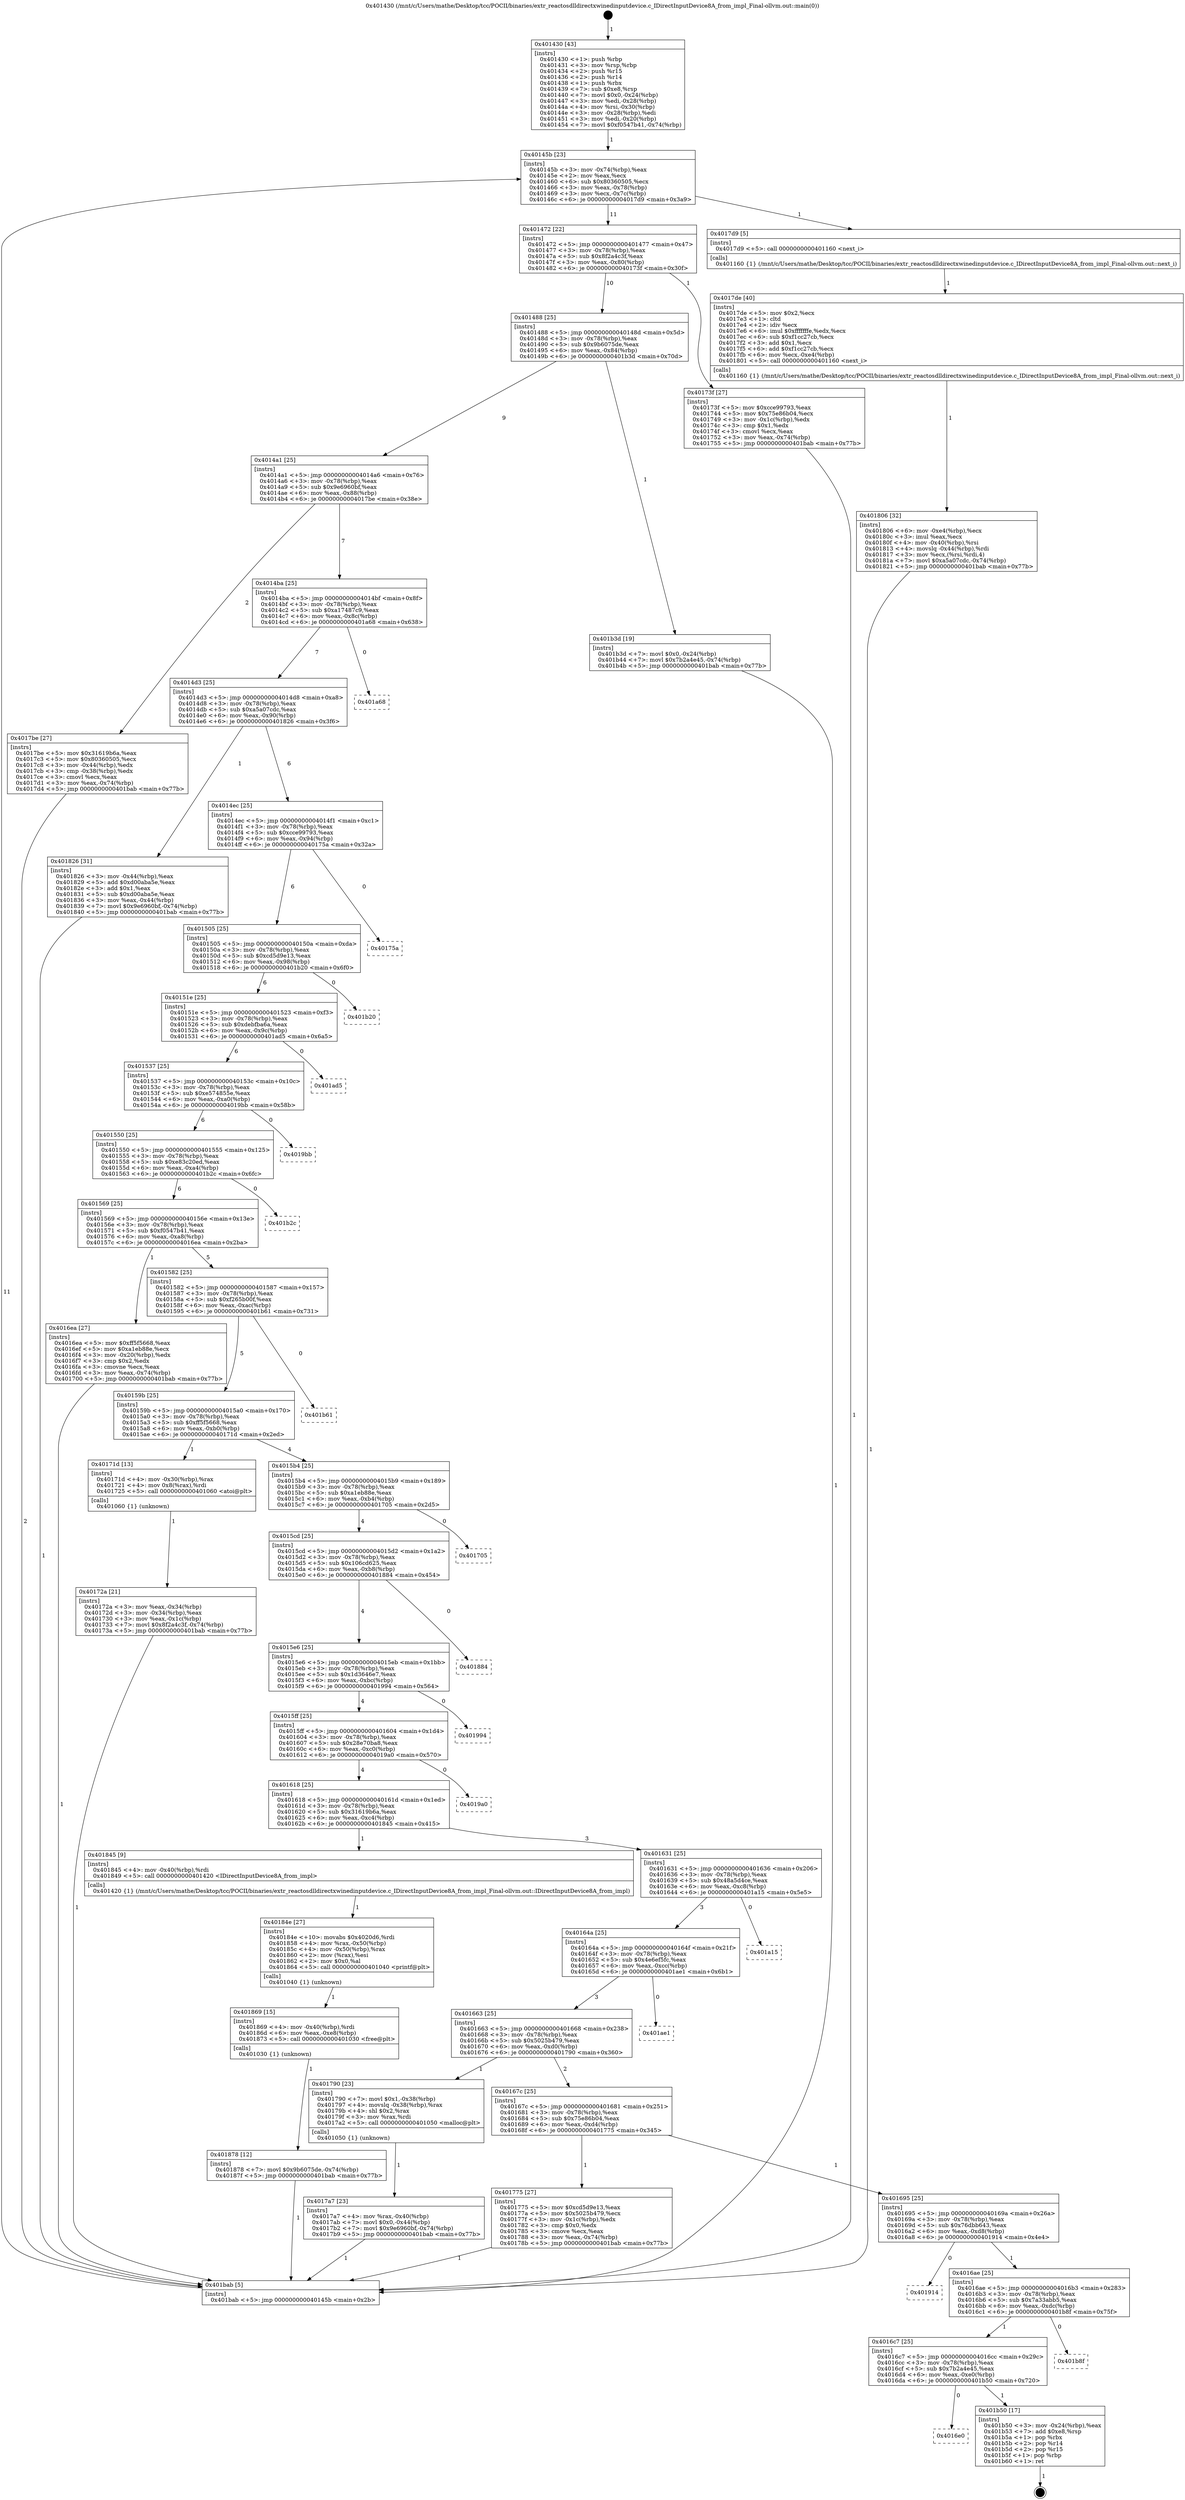 digraph "0x401430" {
  label = "0x401430 (/mnt/c/Users/mathe/Desktop/tcc/POCII/binaries/extr_reactosdlldirectxwinedinputdevice.c_IDirectInputDevice8A_from_impl_Final-ollvm.out::main(0))"
  labelloc = "t"
  node[shape=record]

  Entry [label="",width=0.3,height=0.3,shape=circle,fillcolor=black,style=filled]
  "0x40145b" [label="{
     0x40145b [23]\l
     | [instrs]\l
     &nbsp;&nbsp;0x40145b \<+3\>: mov -0x74(%rbp),%eax\l
     &nbsp;&nbsp;0x40145e \<+2\>: mov %eax,%ecx\l
     &nbsp;&nbsp;0x401460 \<+6\>: sub $0x80360505,%ecx\l
     &nbsp;&nbsp;0x401466 \<+3\>: mov %eax,-0x78(%rbp)\l
     &nbsp;&nbsp;0x401469 \<+3\>: mov %ecx,-0x7c(%rbp)\l
     &nbsp;&nbsp;0x40146c \<+6\>: je 00000000004017d9 \<main+0x3a9\>\l
  }"]
  "0x4017d9" [label="{
     0x4017d9 [5]\l
     | [instrs]\l
     &nbsp;&nbsp;0x4017d9 \<+5\>: call 0000000000401160 \<next_i\>\l
     | [calls]\l
     &nbsp;&nbsp;0x401160 \{1\} (/mnt/c/Users/mathe/Desktop/tcc/POCII/binaries/extr_reactosdlldirectxwinedinputdevice.c_IDirectInputDevice8A_from_impl_Final-ollvm.out::next_i)\l
  }"]
  "0x401472" [label="{
     0x401472 [22]\l
     | [instrs]\l
     &nbsp;&nbsp;0x401472 \<+5\>: jmp 0000000000401477 \<main+0x47\>\l
     &nbsp;&nbsp;0x401477 \<+3\>: mov -0x78(%rbp),%eax\l
     &nbsp;&nbsp;0x40147a \<+5\>: sub $0x8f2a4c3f,%eax\l
     &nbsp;&nbsp;0x40147f \<+3\>: mov %eax,-0x80(%rbp)\l
     &nbsp;&nbsp;0x401482 \<+6\>: je 000000000040173f \<main+0x30f\>\l
  }"]
  Exit [label="",width=0.3,height=0.3,shape=circle,fillcolor=black,style=filled,peripheries=2]
  "0x40173f" [label="{
     0x40173f [27]\l
     | [instrs]\l
     &nbsp;&nbsp;0x40173f \<+5\>: mov $0xcce99793,%eax\l
     &nbsp;&nbsp;0x401744 \<+5\>: mov $0x75e86b04,%ecx\l
     &nbsp;&nbsp;0x401749 \<+3\>: mov -0x1c(%rbp),%edx\l
     &nbsp;&nbsp;0x40174c \<+3\>: cmp $0x1,%edx\l
     &nbsp;&nbsp;0x40174f \<+3\>: cmovl %ecx,%eax\l
     &nbsp;&nbsp;0x401752 \<+3\>: mov %eax,-0x74(%rbp)\l
     &nbsp;&nbsp;0x401755 \<+5\>: jmp 0000000000401bab \<main+0x77b\>\l
  }"]
  "0x401488" [label="{
     0x401488 [25]\l
     | [instrs]\l
     &nbsp;&nbsp;0x401488 \<+5\>: jmp 000000000040148d \<main+0x5d\>\l
     &nbsp;&nbsp;0x40148d \<+3\>: mov -0x78(%rbp),%eax\l
     &nbsp;&nbsp;0x401490 \<+5\>: sub $0x9b6075de,%eax\l
     &nbsp;&nbsp;0x401495 \<+6\>: mov %eax,-0x84(%rbp)\l
     &nbsp;&nbsp;0x40149b \<+6\>: je 0000000000401b3d \<main+0x70d\>\l
  }"]
  "0x4016e0" [label="{
     0x4016e0\l
  }", style=dashed]
  "0x401b3d" [label="{
     0x401b3d [19]\l
     | [instrs]\l
     &nbsp;&nbsp;0x401b3d \<+7\>: movl $0x0,-0x24(%rbp)\l
     &nbsp;&nbsp;0x401b44 \<+7\>: movl $0x7b2a4e45,-0x74(%rbp)\l
     &nbsp;&nbsp;0x401b4b \<+5\>: jmp 0000000000401bab \<main+0x77b\>\l
  }"]
  "0x4014a1" [label="{
     0x4014a1 [25]\l
     | [instrs]\l
     &nbsp;&nbsp;0x4014a1 \<+5\>: jmp 00000000004014a6 \<main+0x76\>\l
     &nbsp;&nbsp;0x4014a6 \<+3\>: mov -0x78(%rbp),%eax\l
     &nbsp;&nbsp;0x4014a9 \<+5\>: sub $0x9e6960bf,%eax\l
     &nbsp;&nbsp;0x4014ae \<+6\>: mov %eax,-0x88(%rbp)\l
     &nbsp;&nbsp;0x4014b4 \<+6\>: je 00000000004017be \<main+0x38e\>\l
  }"]
  "0x401b50" [label="{
     0x401b50 [17]\l
     | [instrs]\l
     &nbsp;&nbsp;0x401b50 \<+3\>: mov -0x24(%rbp),%eax\l
     &nbsp;&nbsp;0x401b53 \<+7\>: add $0xe8,%rsp\l
     &nbsp;&nbsp;0x401b5a \<+1\>: pop %rbx\l
     &nbsp;&nbsp;0x401b5b \<+2\>: pop %r14\l
     &nbsp;&nbsp;0x401b5d \<+2\>: pop %r15\l
     &nbsp;&nbsp;0x401b5f \<+1\>: pop %rbp\l
     &nbsp;&nbsp;0x401b60 \<+1\>: ret\l
  }"]
  "0x4017be" [label="{
     0x4017be [27]\l
     | [instrs]\l
     &nbsp;&nbsp;0x4017be \<+5\>: mov $0x31619b6a,%eax\l
     &nbsp;&nbsp;0x4017c3 \<+5\>: mov $0x80360505,%ecx\l
     &nbsp;&nbsp;0x4017c8 \<+3\>: mov -0x44(%rbp),%edx\l
     &nbsp;&nbsp;0x4017cb \<+3\>: cmp -0x38(%rbp),%edx\l
     &nbsp;&nbsp;0x4017ce \<+3\>: cmovl %ecx,%eax\l
     &nbsp;&nbsp;0x4017d1 \<+3\>: mov %eax,-0x74(%rbp)\l
     &nbsp;&nbsp;0x4017d4 \<+5\>: jmp 0000000000401bab \<main+0x77b\>\l
  }"]
  "0x4014ba" [label="{
     0x4014ba [25]\l
     | [instrs]\l
     &nbsp;&nbsp;0x4014ba \<+5\>: jmp 00000000004014bf \<main+0x8f\>\l
     &nbsp;&nbsp;0x4014bf \<+3\>: mov -0x78(%rbp),%eax\l
     &nbsp;&nbsp;0x4014c2 \<+5\>: sub $0xa17487c9,%eax\l
     &nbsp;&nbsp;0x4014c7 \<+6\>: mov %eax,-0x8c(%rbp)\l
     &nbsp;&nbsp;0x4014cd \<+6\>: je 0000000000401a68 \<main+0x638\>\l
  }"]
  "0x4016c7" [label="{
     0x4016c7 [25]\l
     | [instrs]\l
     &nbsp;&nbsp;0x4016c7 \<+5\>: jmp 00000000004016cc \<main+0x29c\>\l
     &nbsp;&nbsp;0x4016cc \<+3\>: mov -0x78(%rbp),%eax\l
     &nbsp;&nbsp;0x4016cf \<+5\>: sub $0x7b2a4e45,%eax\l
     &nbsp;&nbsp;0x4016d4 \<+6\>: mov %eax,-0xe0(%rbp)\l
     &nbsp;&nbsp;0x4016da \<+6\>: je 0000000000401b50 \<main+0x720\>\l
  }"]
  "0x401a68" [label="{
     0x401a68\l
  }", style=dashed]
  "0x4014d3" [label="{
     0x4014d3 [25]\l
     | [instrs]\l
     &nbsp;&nbsp;0x4014d3 \<+5\>: jmp 00000000004014d8 \<main+0xa8\>\l
     &nbsp;&nbsp;0x4014d8 \<+3\>: mov -0x78(%rbp),%eax\l
     &nbsp;&nbsp;0x4014db \<+5\>: sub $0xa5a07cdc,%eax\l
     &nbsp;&nbsp;0x4014e0 \<+6\>: mov %eax,-0x90(%rbp)\l
     &nbsp;&nbsp;0x4014e6 \<+6\>: je 0000000000401826 \<main+0x3f6\>\l
  }"]
  "0x401b8f" [label="{
     0x401b8f\l
  }", style=dashed]
  "0x401826" [label="{
     0x401826 [31]\l
     | [instrs]\l
     &nbsp;&nbsp;0x401826 \<+3\>: mov -0x44(%rbp),%eax\l
     &nbsp;&nbsp;0x401829 \<+5\>: add $0xd00aba5e,%eax\l
     &nbsp;&nbsp;0x40182e \<+3\>: add $0x1,%eax\l
     &nbsp;&nbsp;0x401831 \<+5\>: sub $0xd00aba5e,%eax\l
     &nbsp;&nbsp;0x401836 \<+3\>: mov %eax,-0x44(%rbp)\l
     &nbsp;&nbsp;0x401839 \<+7\>: movl $0x9e6960bf,-0x74(%rbp)\l
     &nbsp;&nbsp;0x401840 \<+5\>: jmp 0000000000401bab \<main+0x77b\>\l
  }"]
  "0x4014ec" [label="{
     0x4014ec [25]\l
     | [instrs]\l
     &nbsp;&nbsp;0x4014ec \<+5\>: jmp 00000000004014f1 \<main+0xc1\>\l
     &nbsp;&nbsp;0x4014f1 \<+3\>: mov -0x78(%rbp),%eax\l
     &nbsp;&nbsp;0x4014f4 \<+5\>: sub $0xcce99793,%eax\l
     &nbsp;&nbsp;0x4014f9 \<+6\>: mov %eax,-0x94(%rbp)\l
     &nbsp;&nbsp;0x4014ff \<+6\>: je 000000000040175a \<main+0x32a\>\l
  }"]
  "0x4016ae" [label="{
     0x4016ae [25]\l
     | [instrs]\l
     &nbsp;&nbsp;0x4016ae \<+5\>: jmp 00000000004016b3 \<main+0x283\>\l
     &nbsp;&nbsp;0x4016b3 \<+3\>: mov -0x78(%rbp),%eax\l
     &nbsp;&nbsp;0x4016b6 \<+5\>: sub $0x7a33abb5,%eax\l
     &nbsp;&nbsp;0x4016bb \<+6\>: mov %eax,-0xdc(%rbp)\l
     &nbsp;&nbsp;0x4016c1 \<+6\>: je 0000000000401b8f \<main+0x75f\>\l
  }"]
  "0x40175a" [label="{
     0x40175a\l
  }", style=dashed]
  "0x401505" [label="{
     0x401505 [25]\l
     | [instrs]\l
     &nbsp;&nbsp;0x401505 \<+5\>: jmp 000000000040150a \<main+0xda\>\l
     &nbsp;&nbsp;0x40150a \<+3\>: mov -0x78(%rbp),%eax\l
     &nbsp;&nbsp;0x40150d \<+5\>: sub $0xcd5d9e13,%eax\l
     &nbsp;&nbsp;0x401512 \<+6\>: mov %eax,-0x98(%rbp)\l
     &nbsp;&nbsp;0x401518 \<+6\>: je 0000000000401b20 \<main+0x6f0\>\l
  }"]
  "0x401914" [label="{
     0x401914\l
  }", style=dashed]
  "0x401b20" [label="{
     0x401b20\l
  }", style=dashed]
  "0x40151e" [label="{
     0x40151e [25]\l
     | [instrs]\l
     &nbsp;&nbsp;0x40151e \<+5\>: jmp 0000000000401523 \<main+0xf3\>\l
     &nbsp;&nbsp;0x401523 \<+3\>: mov -0x78(%rbp),%eax\l
     &nbsp;&nbsp;0x401526 \<+5\>: sub $0xdebfba6a,%eax\l
     &nbsp;&nbsp;0x40152b \<+6\>: mov %eax,-0x9c(%rbp)\l
     &nbsp;&nbsp;0x401531 \<+6\>: je 0000000000401ad5 \<main+0x6a5\>\l
  }"]
  "0x401878" [label="{
     0x401878 [12]\l
     | [instrs]\l
     &nbsp;&nbsp;0x401878 \<+7\>: movl $0x9b6075de,-0x74(%rbp)\l
     &nbsp;&nbsp;0x40187f \<+5\>: jmp 0000000000401bab \<main+0x77b\>\l
  }"]
  "0x401ad5" [label="{
     0x401ad5\l
  }", style=dashed]
  "0x401537" [label="{
     0x401537 [25]\l
     | [instrs]\l
     &nbsp;&nbsp;0x401537 \<+5\>: jmp 000000000040153c \<main+0x10c\>\l
     &nbsp;&nbsp;0x40153c \<+3\>: mov -0x78(%rbp),%eax\l
     &nbsp;&nbsp;0x40153f \<+5\>: sub $0xe574855e,%eax\l
     &nbsp;&nbsp;0x401544 \<+6\>: mov %eax,-0xa0(%rbp)\l
     &nbsp;&nbsp;0x40154a \<+6\>: je 00000000004019bb \<main+0x58b\>\l
  }"]
  "0x401869" [label="{
     0x401869 [15]\l
     | [instrs]\l
     &nbsp;&nbsp;0x401869 \<+4\>: mov -0x40(%rbp),%rdi\l
     &nbsp;&nbsp;0x40186d \<+6\>: mov %eax,-0xe8(%rbp)\l
     &nbsp;&nbsp;0x401873 \<+5\>: call 0000000000401030 \<free@plt\>\l
     | [calls]\l
     &nbsp;&nbsp;0x401030 \{1\} (unknown)\l
  }"]
  "0x4019bb" [label="{
     0x4019bb\l
  }", style=dashed]
  "0x401550" [label="{
     0x401550 [25]\l
     | [instrs]\l
     &nbsp;&nbsp;0x401550 \<+5\>: jmp 0000000000401555 \<main+0x125\>\l
     &nbsp;&nbsp;0x401555 \<+3\>: mov -0x78(%rbp),%eax\l
     &nbsp;&nbsp;0x401558 \<+5\>: sub $0xe83c20ed,%eax\l
     &nbsp;&nbsp;0x40155d \<+6\>: mov %eax,-0xa4(%rbp)\l
     &nbsp;&nbsp;0x401563 \<+6\>: je 0000000000401b2c \<main+0x6fc\>\l
  }"]
  "0x40184e" [label="{
     0x40184e [27]\l
     | [instrs]\l
     &nbsp;&nbsp;0x40184e \<+10\>: movabs $0x4020d6,%rdi\l
     &nbsp;&nbsp;0x401858 \<+4\>: mov %rax,-0x50(%rbp)\l
     &nbsp;&nbsp;0x40185c \<+4\>: mov -0x50(%rbp),%rax\l
     &nbsp;&nbsp;0x401860 \<+2\>: mov (%rax),%esi\l
     &nbsp;&nbsp;0x401862 \<+2\>: mov $0x0,%al\l
     &nbsp;&nbsp;0x401864 \<+5\>: call 0000000000401040 \<printf@plt\>\l
     | [calls]\l
     &nbsp;&nbsp;0x401040 \{1\} (unknown)\l
  }"]
  "0x401b2c" [label="{
     0x401b2c\l
  }", style=dashed]
  "0x401569" [label="{
     0x401569 [25]\l
     | [instrs]\l
     &nbsp;&nbsp;0x401569 \<+5\>: jmp 000000000040156e \<main+0x13e\>\l
     &nbsp;&nbsp;0x40156e \<+3\>: mov -0x78(%rbp),%eax\l
     &nbsp;&nbsp;0x401571 \<+5\>: sub $0xf0547b41,%eax\l
     &nbsp;&nbsp;0x401576 \<+6\>: mov %eax,-0xa8(%rbp)\l
     &nbsp;&nbsp;0x40157c \<+6\>: je 00000000004016ea \<main+0x2ba\>\l
  }"]
  "0x401806" [label="{
     0x401806 [32]\l
     | [instrs]\l
     &nbsp;&nbsp;0x401806 \<+6\>: mov -0xe4(%rbp),%ecx\l
     &nbsp;&nbsp;0x40180c \<+3\>: imul %eax,%ecx\l
     &nbsp;&nbsp;0x40180f \<+4\>: mov -0x40(%rbp),%rsi\l
     &nbsp;&nbsp;0x401813 \<+4\>: movslq -0x44(%rbp),%rdi\l
     &nbsp;&nbsp;0x401817 \<+3\>: mov %ecx,(%rsi,%rdi,4)\l
     &nbsp;&nbsp;0x40181a \<+7\>: movl $0xa5a07cdc,-0x74(%rbp)\l
     &nbsp;&nbsp;0x401821 \<+5\>: jmp 0000000000401bab \<main+0x77b\>\l
  }"]
  "0x4016ea" [label="{
     0x4016ea [27]\l
     | [instrs]\l
     &nbsp;&nbsp;0x4016ea \<+5\>: mov $0xff5f5668,%eax\l
     &nbsp;&nbsp;0x4016ef \<+5\>: mov $0xa1eb88e,%ecx\l
     &nbsp;&nbsp;0x4016f4 \<+3\>: mov -0x20(%rbp),%edx\l
     &nbsp;&nbsp;0x4016f7 \<+3\>: cmp $0x2,%edx\l
     &nbsp;&nbsp;0x4016fa \<+3\>: cmovne %ecx,%eax\l
     &nbsp;&nbsp;0x4016fd \<+3\>: mov %eax,-0x74(%rbp)\l
     &nbsp;&nbsp;0x401700 \<+5\>: jmp 0000000000401bab \<main+0x77b\>\l
  }"]
  "0x401582" [label="{
     0x401582 [25]\l
     | [instrs]\l
     &nbsp;&nbsp;0x401582 \<+5\>: jmp 0000000000401587 \<main+0x157\>\l
     &nbsp;&nbsp;0x401587 \<+3\>: mov -0x78(%rbp),%eax\l
     &nbsp;&nbsp;0x40158a \<+5\>: sub $0xf265b00f,%eax\l
     &nbsp;&nbsp;0x40158f \<+6\>: mov %eax,-0xac(%rbp)\l
     &nbsp;&nbsp;0x401595 \<+6\>: je 0000000000401b61 \<main+0x731\>\l
  }"]
  "0x401bab" [label="{
     0x401bab [5]\l
     | [instrs]\l
     &nbsp;&nbsp;0x401bab \<+5\>: jmp 000000000040145b \<main+0x2b\>\l
  }"]
  "0x401430" [label="{
     0x401430 [43]\l
     | [instrs]\l
     &nbsp;&nbsp;0x401430 \<+1\>: push %rbp\l
     &nbsp;&nbsp;0x401431 \<+3\>: mov %rsp,%rbp\l
     &nbsp;&nbsp;0x401434 \<+2\>: push %r15\l
     &nbsp;&nbsp;0x401436 \<+2\>: push %r14\l
     &nbsp;&nbsp;0x401438 \<+1\>: push %rbx\l
     &nbsp;&nbsp;0x401439 \<+7\>: sub $0xe8,%rsp\l
     &nbsp;&nbsp;0x401440 \<+7\>: movl $0x0,-0x24(%rbp)\l
     &nbsp;&nbsp;0x401447 \<+3\>: mov %edi,-0x28(%rbp)\l
     &nbsp;&nbsp;0x40144a \<+4\>: mov %rsi,-0x30(%rbp)\l
     &nbsp;&nbsp;0x40144e \<+3\>: mov -0x28(%rbp),%edi\l
     &nbsp;&nbsp;0x401451 \<+3\>: mov %edi,-0x20(%rbp)\l
     &nbsp;&nbsp;0x401454 \<+7\>: movl $0xf0547b41,-0x74(%rbp)\l
  }"]
  "0x4017de" [label="{
     0x4017de [40]\l
     | [instrs]\l
     &nbsp;&nbsp;0x4017de \<+5\>: mov $0x2,%ecx\l
     &nbsp;&nbsp;0x4017e3 \<+1\>: cltd\l
     &nbsp;&nbsp;0x4017e4 \<+2\>: idiv %ecx\l
     &nbsp;&nbsp;0x4017e6 \<+6\>: imul $0xfffffffe,%edx,%ecx\l
     &nbsp;&nbsp;0x4017ec \<+6\>: sub $0xf1cc27cb,%ecx\l
     &nbsp;&nbsp;0x4017f2 \<+3\>: add $0x1,%ecx\l
     &nbsp;&nbsp;0x4017f5 \<+6\>: add $0xf1cc27cb,%ecx\l
     &nbsp;&nbsp;0x4017fb \<+6\>: mov %ecx,-0xe4(%rbp)\l
     &nbsp;&nbsp;0x401801 \<+5\>: call 0000000000401160 \<next_i\>\l
     | [calls]\l
     &nbsp;&nbsp;0x401160 \{1\} (/mnt/c/Users/mathe/Desktop/tcc/POCII/binaries/extr_reactosdlldirectxwinedinputdevice.c_IDirectInputDevice8A_from_impl_Final-ollvm.out::next_i)\l
  }"]
  "0x401b61" [label="{
     0x401b61\l
  }", style=dashed]
  "0x40159b" [label="{
     0x40159b [25]\l
     | [instrs]\l
     &nbsp;&nbsp;0x40159b \<+5\>: jmp 00000000004015a0 \<main+0x170\>\l
     &nbsp;&nbsp;0x4015a0 \<+3\>: mov -0x78(%rbp),%eax\l
     &nbsp;&nbsp;0x4015a3 \<+5\>: sub $0xff5f5668,%eax\l
     &nbsp;&nbsp;0x4015a8 \<+6\>: mov %eax,-0xb0(%rbp)\l
     &nbsp;&nbsp;0x4015ae \<+6\>: je 000000000040171d \<main+0x2ed\>\l
  }"]
  "0x4017a7" [label="{
     0x4017a7 [23]\l
     | [instrs]\l
     &nbsp;&nbsp;0x4017a7 \<+4\>: mov %rax,-0x40(%rbp)\l
     &nbsp;&nbsp;0x4017ab \<+7\>: movl $0x0,-0x44(%rbp)\l
     &nbsp;&nbsp;0x4017b2 \<+7\>: movl $0x9e6960bf,-0x74(%rbp)\l
     &nbsp;&nbsp;0x4017b9 \<+5\>: jmp 0000000000401bab \<main+0x77b\>\l
  }"]
  "0x40171d" [label="{
     0x40171d [13]\l
     | [instrs]\l
     &nbsp;&nbsp;0x40171d \<+4\>: mov -0x30(%rbp),%rax\l
     &nbsp;&nbsp;0x401721 \<+4\>: mov 0x8(%rax),%rdi\l
     &nbsp;&nbsp;0x401725 \<+5\>: call 0000000000401060 \<atoi@plt\>\l
     | [calls]\l
     &nbsp;&nbsp;0x401060 \{1\} (unknown)\l
  }"]
  "0x4015b4" [label="{
     0x4015b4 [25]\l
     | [instrs]\l
     &nbsp;&nbsp;0x4015b4 \<+5\>: jmp 00000000004015b9 \<main+0x189\>\l
     &nbsp;&nbsp;0x4015b9 \<+3\>: mov -0x78(%rbp),%eax\l
     &nbsp;&nbsp;0x4015bc \<+5\>: sub $0xa1eb88e,%eax\l
     &nbsp;&nbsp;0x4015c1 \<+6\>: mov %eax,-0xb4(%rbp)\l
     &nbsp;&nbsp;0x4015c7 \<+6\>: je 0000000000401705 \<main+0x2d5\>\l
  }"]
  "0x40172a" [label="{
     0x40172a [21]\l
     | [instrs]\l
     &nbsp;&nbsp;0x40172a \<+3\>: mov %eax,-0x34(%rbp)\l
     &nbsp;&nbsp;0x40172d \<+3\>: mov -0x34(%rbp),%eax\l
     &nbsp;&nbsp;0x401730 \<+3\>: mov %eax,-0x1c(%rbp)\l
     &nbsp;&nbsp;0x401733 \<+7\>: movl $0x8f2a4c3f,-0x74(%rbp)\l
     &nbsp;&nbsp;0x40173a \<+5\>: jmp 0000000000401bab \<main+0x77b\>\l
  }"]
  "0x401695" [label="{
     0x401695 [25]\l
     | [instrs]\l
     &nbsp;&nbsp;0x401695 \<+5\>: jmp 000000000040169a \<main+0x26a\>\l
     &nbsp;&nbsp;0x40169a \<+3\>: mov -0x78(%rbp),%eax\l
     &nbsp;&nbsp;0x40169d \<+5\>: sub $0x76dbb643,%eax\l
     &nbsp;&nbsp;0x4016a2 \<+6\>: mov %eax,-0xd8(%rbp)\l
     &nbsp;&nbsp;0x4016a8 \<+6\>: je 0000000000401914 \<main+0x4e4\>\l
  }"]
  "0x401705" [label="{
     0x401705\l
  }", style=dashed]
  "0x4015cd" [label="{
     0x4015cd [25]\l
     | [instrs]\l
     &nbsp;&nbsp;0x4015cd \<+5\>: jmp 00000000004015d2 \<main+0x1a2\>\l
     &nbsp;&nbsp;0x4015d2 \<+3\>: mov -0x78(%rbp),%eax\l
     &nbsp;&nbsp;0x4015d5 \<+5\>: sub $0x106cd625,%eax\l
     &nbsp;&nbsp;0x4015da \<+6\>: mov %eax,-0xb8(%rbp)\l
     &nbsp;&nbsp;0x4015e0 \<+6\>: je 0000000000401884 \<main+0x454\>\l
  }"]
  "0x401775" [label="{
     0x401775 [27]\l
     | [instrs]\l
     &nbsp;&nbsp;0x401775 \<+5\>: mov $0xcd5d9e13,%eax\l
     &nbsp;&nbsp;0x40177a \<+5\>: mov $0x5025b479,%ecx\l
     &nbsp;&nbsp;0x40177f \<+3\>: mov -0x1c(%rbp),%edx\l
     &nbsp;&nbsp;0x401782 \<+3\>: cmp $0x0,%edx\l
     &nbsp;&nbsp;0x401785 \<+3\>: cmove %ecx,%eax\l
     &nbsp;&nbsp;0x401788 \<+3\>: mov %eax,-0x74(%rbp)\l
     &nbsp;&nbsp;0x40178b \<+5\>: jmp 0000000000401bab \<main+0x77b\>\l
  }"]
  "0x401884" [label="{
     0x401884\l
  }", style=dashed]
  "0x4015e6" [label="{
     0x4015e6 [25]\l
     | [instrs]\l
     &nbsp;&nbsp;0x4015e6 \<+5\>: jmp 00000000004015eb \<main+0x1bb\>\l
     &nbsp;&nbsp;0x4015eb \<+3\>: mov -0x78(%rbp),%eax\l
     &nbsp;&nbsp;0x4015ee \<+5\>: sub $0x1d3646e7,%eax\l
     &nbsp;&nbsp;0x4015f3 \<+6\>: mov %eax,-0xbc(%rbp)\l
     &nbsp;&nbsp;0x4015f9 \<+6\>: je 0000000000401994 \<main+0x564\>\l
  }"]
  "0x40167c" [label="{
     0x40167c [25]\l
     | [instrs]\l
     &nbsp;&nbsp;0x40167c \<+5\>: jmp 0000000000401681 \<main+0x251\>\l
     &nbsp;&nbsp;0x401681 \<+3\>: mov -0x78(%rbp),%eax\l
     &nbsp;&nbsp;0x401684 \<+5\>: sub $0x75e86b04,%eax\l
     &nbsp;&nbsp;0x401689 \<+6\>: mov %eax,-0xd4(%rbp)\l
     &nbsp;&nbsp;0x40168f \<+6\>: je 0000000000401775 \<main+0x345\>\l
  }"]
  "0x401994" [label="{
     0x401994\l
  }", style=dashed]
  "0x4015ff" [label="{
     0x4015ff [25]\l
     | [instrs]\l
     &nbsp;&nbsp;0x4015ff \<+5\>: jmp 0000000000401604 \<main+0x1d4\>\l
     &nbsp;&nbsp;0x401604 \<+3\>: mov -0x78(%rbp),%eax\l
     &nbsp;&nbsp;0x401607 \<+5\>: sub $0x28e70ba8,%eax\l
     &nbsp;&nbsp;0x40160c \<+6\>: mov %eax,-0xc0(%rbp)\l
     &nbsp;&nbsp;0x401612 \<+6\>: je 00000000004019a0 \<main+0x570\>\l
  }"]
  "0x401790" [label="{
     0x401790 [23]\l
     | [instrs]\l
     &nbsp;&nbsp;0x401790 \<+7\>: movl $0x1,-0x38(%rbp)\l
     &nbsp;&nbsp;0x401797 \<+4\>: movslq -0x38(%rbp),%rax\l
     &nbsp;&nbsp;0x40179b \<+4\>: shl $0x2,%rax\l
     &nbsp;&nbsp;0x40179f \<+3\>: mov %rax,%rdi\l
     &nbsp;&nbsp;0x4017a2 \<+5\>: call 0000000000401050 \<malloc@plt\>\l
     | [calls]\l
     &nbsp;&nbsp;0x401050 \{1\} (unknown)\l
  }"]
  "0x4019a0" [label="{
     0x4019a0\l
  }", style=dashed]
  "0x401618" [label="{
     0x401618 [25]\l
     | [instrs]\l
     &nbsp;&nbsp;0x401618 \<+5\>: jmp 000000000040161d \<main+0x1ed\>\l
     &nbsp;&nbsp;0x40161d \<+3\>: mov -0x78(%rbp),%eax\l
     &nbsp;&nbsp;0x401620 \<+5\>: sub $0x31619b6a,%eax\l
     &nbsp;&nbsp;0x401625 \<+6\>: mov %eax,-0xc4(%rbp)\l
     &nbsp;&nbsp;0x40162b \<+6\>: je 0000000000401845 \<main+0x415\>\l
  }"]
  "0x401663" [label="{
     0x401663 [25]\l
     | [instrs]\l
     &nbsp;&nbsp;0x401663 \<+5\>: jmp 0000000000401668 \<main+0x238\>\l
     &nbsp;&nbsp;0x401668 \<+3\>: mov -0x78(%rbp),%eax\l
     &nbsp;&nbsp;0x40166b \<+5\>: sub $0x5025b479,%eax\l
     &nbsp;&nbsp;0x401670 \<+6\>: mov %eax,-0xd0(%rbp)\l
     &nbsp;&nbsp;0x401676 \<+6\>: je 0000000000401790 \<main+0x360\>\l
  }"]
  "0x401845" [label="{
     0x401845 [9]\l
     | [instrs]\l
     &nbsp;&nbsp;0x401845 \<+4\>: mov -0x40(%rbp),%rdi\l
     &nbsp;&nbsp;0x401849 \<+5\>: call 0000000000401420 \<IDirectInputDevice8A_from_impl\>\l
     | [calls]\l
     &nbsp;&nbsp;0x401420 \{1\} (/mnt/c/Users/mathe/Desktop/tcc/POCII/binaries/extr_reactosdlldirectxwinedinputdevice.c_IDirectInputDevice8A_from_impl_Final-ollvm.out::IDirectInputDevice8A_from_impl)\l
  }"]
  "0x401631" [label="{
     0x401631 [25]\l
     | [instrs]\l
     &nbsp;&nbsp;0x401631 \<+5\>: jmp 0000000000401636 \<main+0x206\>\l
     &nbsp;&nbsp;0x401636 \<+3\>: mov -0x78(%rbp),%eax\l
     &nbsp;&nbsp;0x401639 \<+5\>: sub $0x48a5d4ce,%eax\l
     &nbsp;&nbsp;0x40163e \<+6\>: mov %eax,-0xc8(%rbp)\l
     &nbsp;&nbsp;0x401644 \<+6\>: je 0000000000401a15 \<main+0x5e5\>\l
  }"]
  "0x401ae1" [label="{
     0x401ae1\l
  }", style=dashed]
  "0x401a15" [label="{
     0x401a15\l
  }", style=dashed]
  "0x40164a" [label="{
     0x40164a [25]\l
     | [instrs]\l
     &nbsp;&nbsp;0x40164a \<+5\>: jmp 000000000040164f \<main+0x21f\>\l
     &nbsp;&nbsp;0x40164f \<+3\>: mov -0x78(%rbp),%eax\l
     &nbsp;&nbsp;0x401652 \<+5\>: sub $0x4e6ef5fc,%eax\l
     &nbsp;&nbsp;0x401657 \<+6\>: mov %eax,-0xcc(%rbp)\l
     &nbsp;&nbsp;0x40165d \<+6\>: je 0000000000401ae1 \<main+0x6b1\>\l
  }"]
  Entry -> "0x401430" [label=" 1"]
  "0x40145b" -> "0x4017d9" [label=" 1"]
  "0x40145b" -> "0x401472" [label=" 11"]
  "0x401b50" -> Exit [label=" 1"]
  "0x401472" -> "0x40173f" [label=" 1"]
  "0x401472" -> "0x401488" [label=" 10"]
  "0x4016c7" -> "0x4016e0" [label=" 0"]
  "0x401488" -> "0x401b3d" [label=" 1"]
  "0x401488" -> "0x4014a1" [label=" 9"]
  "0x4016c7" -> "0x401b50" [label=" 1"]
  "0x4014a1" -> "0x4017be" [label=" 2"]
  "0x4014a1" -> "0x4014ba" [label=" 7"]
  "0x4016ae" -> "0x4016c7" [label=" 1"]
  "0x4014ba" -> "0x401a68" [label=" 0"]
  "0x4014ba" -> "0x4014d3" [label=" 7"]
  "0x4016ae" -> "0x401b8f" [label=" 0"]
  "0x4014d3" -> "0x401826" [label=" 1"]
  "0x4014d3" -> "0x4014ec" [label=" 6"]
  "0x401695" -> "0x4016ae" [label=" 1"]
  "0x4014ec" -> "0x40175a" [label=" 0"]
  "0x4014ec" -> "0x401505" [label=" 6"]
  "0x401695" -> "0x401914" [label=" 0"]
  "0x401505" -> "0x401b20" [label=" 0"]
  "0x401505" -> "0x40151e" [label=" 6"]
  "0x401b3d" -> "0x401bab" [label=" 1"]
  "0x40151e" -> "0x401ad5" [label=" 0"]
  "0x40151e" -> "0x401537" [label=" 6"]
  "0x401878" -> "0x401bab" [label=" 1"]
  "0x401537" -> "0x4019bb" [label=" 0"]
  "0x401537" -> "0x401550" [label=" 6"]
  "0x401869" -> "0x401878" [label=" 1"]
  "0x401550" -> "0x401b2c" [label=" 0"]
  "0x401550" -> "0x401569" [label=" 6"]
  "0x40184e" -> "0x401869" [label=" 1"]
  "0x401569" -> "0x4016ea" [label=" 1"]
  "0x401569" -> "0x401582" [label=" 5"]
  "0x4016ea" -> "0x401bab" [label=" 1"]
  "0x401430" -> "0x40145b" [label=" 1"]
  "0x401bab" -> "0x40145b" [label=" 11"]
  "0x401845" -> "0x40184e" [label=" 1"]
  "0x401582" -> "0x401b61" [label=" 0"]
  "0x401582" -> "0x40159b" [label=" 5"]
  "0x401826" -> "0x401bab" [label=" 1"]
  "0x40159b" -> "0x40171d" [label=" 1"]
  "0x40159b" -> "0x4015b4" [label=" 4"]
  "0x40171d" -> "0x40172a" [label=" 1"]
  "0x40172a" -> "0x401bab" [label=" 1"]
  "0x40173f" -> "0x401bab" [label=" 1"]
  "0x401806" -> "0x401bab" [label=" 1"]
  "0x4015b4" -> "0x401705" [label=" 0"]
  "0x4015b4" -> "0x4015cd" [label=" 4"]
  "0x4017de" -> "0x401806" [label=" 1"]
  "0x4015cd" -> "0x401884" [label=" 0"]
  "0x4015cd" -> "0x4015e6" [label=" 4"]
  "0x4017d9" -> "0x4017de" [label=" 1"]
  "0x4015e6" -> "0x401994" [label=" 0"]
  "0x4015e6" -> "0x4015ff" [label=" 4"]
  "0x4017a7" -> "0x401bab" [label=" 1"]
  "0x4015ff" -> "0x4019a0" [label=" 0"]
  "0x4015ff" -> "0x401618" [label=" 4"]
  "0x401790" -> "0x4017a7" [label=" 1"]
  "0x401618" -> "0x401845" [label=" 1"]
  "0x401618" -> "0x401631" [label=" 3"]
  "0x40167c" -> "0x401695" [label=" 1"]
  "0x401631" -> "0x401a15" [label=" 0"]
  "0x401631" -> "0x40164a" [label=" 3"]
  "0x40167c" -> "0x401775" [label=" 1"]
  "0x40164a" -> "0x401ae1" [label=" 0"]
  "0x40164a" -> "0x401663" [label=" 3"]
  "0x401775" -> "0x401bab" [label=" 1"]
  "0x401663" -> "0x401790" [label=" 1"]
  "0x401663" -> "0x40167c" [label=" 2"]
  "0x4017be" -> "0x401bab" [label=" 2"]
}
